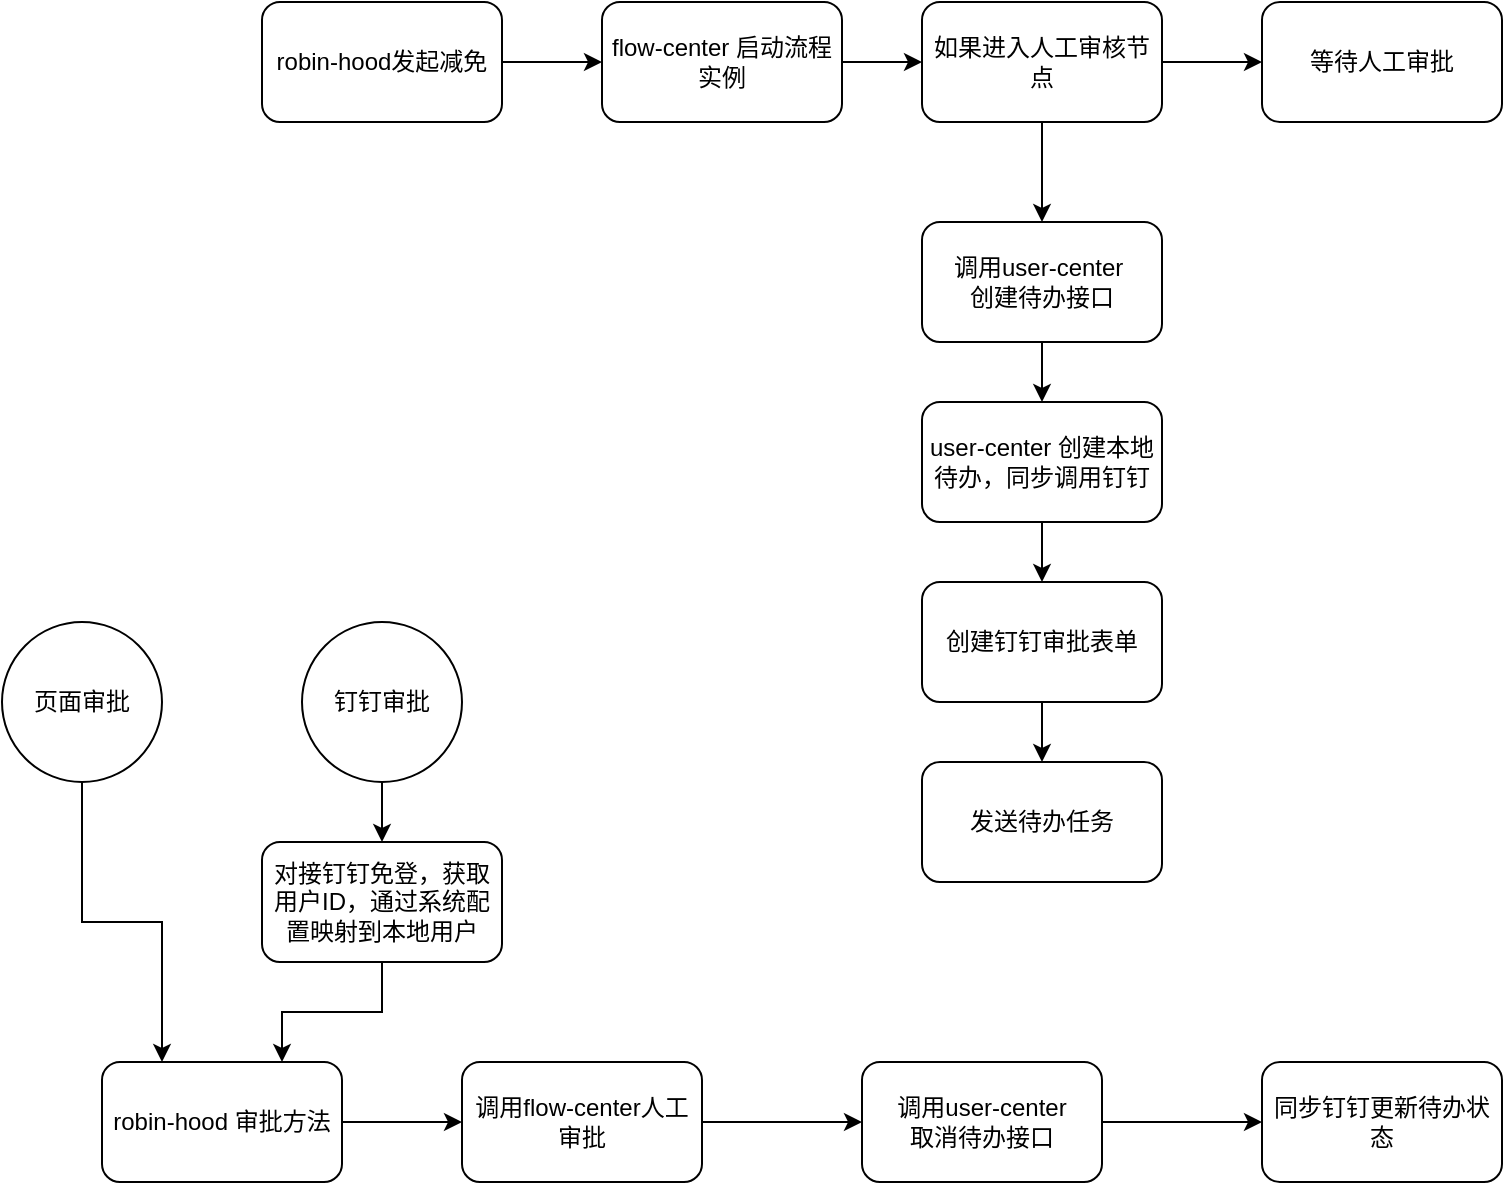 <mxfile version="17.4.3" type="github">
  <diagram id="V66LFyJMfqvD_itr0hJN" name="Page-1">
    <mxGraphModel dx="897" dy="589" grid="1" gridSize="10" guides="1" tooltips="1" connect="1" arrows="1" fold="1" page="1" pageScale="1" pageWidth="827" pageHeight="1169" math="0" shadow="0">
      <root>
        <mxCell id="0" />
        <mxCell id="1" parent="0" />
        <mxCell id="jmDJpXwEOt9g27hDiZsJ-4" value="" style="edgeStyle=orthogonalEdgeStyle;rounded=0;orthogonalLoop=1;jettySize=auto;html=1;" edge="1" parent="1" source="jmDJpXwEOt9g27hDiZsJ-2" target="jmDJpXwEOt9g27hDiZsJ-3">
          <mxGeometry relative="1" as="geometry" />
        </mxCell>
        <mxCell id="jmDJpXwEOt9g27hDiZsJ-2" value="&lt;span&gt;robin-hood发起减免&lt;/span&gt;" style="rounded=1;whiteSpace=wrap;html=1;" vertex="1" parent="1">
          <mxGeometry x="180" y="60" width="120" height="60" as="geometry" />
        </mxCell>
        <mxCell id="jmDJpXwEOt9g27hDiZsJ-6" value="" style="edgeStyle=orthogonalEdgeStyle;rounded=0;orthogonalLoop=1;jettySize=auto;html=1;" edge="1" parent="1" source="jmDJpXwEOt9g27hDiZsJ-3" target="jmDJpXwEOt9g27hDiZsJ-5">
          <mxGeometry relative="1" as="geometry" />
        </mxCell>
        <mxCell id="jmDJpXwEOt9g27hDiZsJ-3" value="flow-center 启动流程实例" style="rounded=1;whiteSpace=wrap;html=1;" vertex="1" parent="1">
          <mxGeometry x="350" y="60" width="120" height="60" as="geometry" />
        </mxCell>
        <mxCell id="jmDJpXwEOt9g27hDiZsJ-8" value="" style="edgeStyle=orthogonalEdgeStyle;rounded=0;orthogonalLoop=1;jettySize=auto;html=1;" edge="1" parent="1" source="jmDJpXwEOt9g27hDiZsJ-5" target="jmDJpXwEOt9g27hDiZsJ-7">
          <mxGeometry relative="1" as="geometry" />
        </mxCell>
        <mxCell id="jmDJpXwEOt9g27hDiZsJ-16" value="" style="edgeStyle=orthogonalEdgeStyle;rounded=0;orthogonalLoop=1;jettySize=auto;html=1;fontFamily=Helvetica;fontSize=12;fontColor=default;" edge="1" parent="1" source="jmDJpXwEOt9g27hDiZsJ-5" target="jmDJpXwEOt9g27hDiZsJ-15">
          <mxGeometry relative="1" as="geometry" />
        </mxCell>
        <mxCell id="jmDJpXwEOt9g27hDiZsJ-5" value="如果进入人工审核节点" style="rounded=1;whiteSpace=wrap;html=1;" vertex="1" parent="1">
          <mxGeometry x="510" y="60" width="120" height="60" as="geometry" />
        </mxCell>
        <mxCell id="jmDJpXwEOt9g27hDiZsJ-10" value="" style="edgeStyle=orthogonalEdgeStyle;rounded=0;orthogonalLoop=1;jettySize=auto;html=1;" edge="1" parent="1" source="jmDJpXwEOt9g27hDiZsJ-7" target="jmDJpXwEOt9g27hDiZsJ-9">
          <mxGeometry relative="1" as="geometry" />
        </mxCell>
        <mxCell id="jmDJpXwEOt9g27hDiZsJ-7" value="调用user-center&amp;nbsp;&lt;br&gt;创建待办接口" style="rounded=1;whiteSpace=wrap;html=1;" vertex="1" parent="1">
          <mxGeometry x="510" y="170" width="120" height="60" as="geometry" />
        </mxCell>
        <mxCell id="jmDJpXwEOt9g27hDiZsJ-12" value="" style="edgeStyle=orthogonalEdgeStyle;rounded=0;orthogonalLoop=1;jettySize=auto;html=1;fontFamily=Helvetica;fontSize=12;fontColor=default;" edge="1" parent="1" source="jmDJpXwEOt9g27hDiZsJ-9" target="jmDJpXwEOt9g27hDiZsJ-11">
          <mxGeometry relative="1" as="geometry" />
        </mxCell>
        <mxCell id="jmDJpXwEOt9g27hDiZsJ-9" value="user-center 创建本地待办，同步调用钉钉" style="rounded=1;whiteSpace=wrap;html=1;" vertex="1" parent="1">
          <mxGeometry x="510" y="260" width="120" height="60" as="geometry" />
        </mxCell>
        <mxCell id="jmDJpXwEOt9g27hDiZsJ-14" value="" style="edgeStyle=orthogonalEdgeStyle;rounded=0;orthogonalLoop=1;jettySize=auto;html=1;fontFamily=Helvetica;fontSize=12;fontColor=default;" edge="1" parent="1" source="jmDJpXwEOt9g27hDiZsJ-11" target="jmDJpXwEOt9g27hDiZsJ-13">
          <mxGeometry relative="1" as="geometry" />
        </mxCell>
        <mxCell id="jmDJpXwEOt9g27hDiZsJ-11" value="创建钉钉审批表单" style="rounded=1;whiteSpace=wrap;html=1;" vertex="1" parent="1">
          <mxGeometry x="510" y="350" width="120" height="60" as="geometry" />
        </mxCell>
        <mxCell id="jmDJpXwEOt9g27hDiZsJ-13" value="发送待办任务" style="rounded=1;whiteSpace=wrap;html=1;fontFamily=Helvetica;fontSize=12;fontColor=default;strokeColor=default;fillColor=default;" vertex="1" parent="1">
          <mxGeometry x="510" y="440" width="120" height="60" as="geometry" />
        </mxCell>
        <mxCell id="jmDJpXwEOt9g27hDiZsJ-15" value="等待人工审批" style="rounded=1;whiteSpace=wrap;html=1;fontFamily=Helvetica;fontSize=12;fontColor=default;strokeColor=default;fillColor=default;" vertex="1" parent="1">
          <mxGeometry x="680" y="60" width="120" height="60" as="geometry" />
        </mxCell>
        <mxCell id="jmDJpXwEOt9g27hDiZsJ-27" value="" style="edgeStyle=orthogonalEdgeStyle;rounded=0;orthogonalLoop=1;jettySize=auto;html=1;fontFamily=Helvetica;fontSize=12;fontColor=default;" edge="1" parent="1" source="jmDJpXwEOt9g27hDiZsJ-17" target="jmDJpXwEOt9g27hDiZsJ-26">
          <mxGeometry relative="1" as="geometry" />
        </mxCell>
        <mxCell id="jmDJpXwEOt9g27hDiZsJ-17" value="robin-hood 审批方法" style="rounded=1;whiteSpace=wrap;html=1;fontFamily=Helvetica;fontSize=12;fontColor=default;strokeColor=default;fillColor=default;" vertex="1" parent="1">
          <mxGeometry x="100" y="590" width="120" height="60" as="geometry" />
        </mxCell>
        <mxCell id="jmDJpXwEOt9g27hDiZsJ-20" style="edgeStyle=orthogonalEdgeStyle;rounded=0;orthogonalLoop=1;jettySize=auto;html=1;fontFamily=Helvetica;fontSize=12;fontColor=default;entryX=0.25;entryY=0;entryDx=0;entryDy=0;" edge="1" parent="1" source="jmDJpXwEOt9g27hDiZsJ-18" target="jmDJpXwEOt9g27hDiZsJ-17">
          <mxGeometry relative="1" as="geometry" />
        </mxCell>
        <mxCell id="jmDJpXwEOt9g27hDiZsJ-18" value="页面审批" style="ellipse;whiteSpace=wrap;html=1;aspect=fixed;rounded=1;fontFamily=Helvetica;fontSize=12;fontColor=default;strokeColor=default;fillColor=default;" vertex="1" parent="1">
          <mxGeometry x="50" y="370" width="80" height="80" as="geometry" />
        </mxCell>
        <mxCell id="jmDJpXwEOt9g27hDiZsJ-24" value="" style="edgeStyle=orthogonalEdgeStyle;rounded=0;orthogonalLoop=1;jettySize=auto;html=1;fontFamily=Helvetica;fontSize=12;fontColor=default;" edge="1" parent="1" source="jmDJpXwEOt9g27hDiZsJ-19" target="jmDJpXwEOt9g27hDiZsJ-23">
          <mxGeometry relative="1" as="geometry" />
        </mxCell>
        <mxCell id="jmDJpXwEOt9g27hDiZsJ-19" value="钉钉审批" style="ellipse;whiteSpace=wrap;html=1;aspect=fixed;rounded=1;fontFamily=Helvetica;fontSize=12;fontColor=default;strokeColor=default;fillColor=default;" vertex="1" parent="1">
          <mxGeometry x="200" y="370" width="80" height="80" as="geometry" />
        </mxCell>
        <mxCell id="jmDJpXwEOt9g27hDiZsJ-25" style="edgeStyle=orthogonalEdgeStyle;rounded=0;orthogonalLoop=1;jettySize=auto;html=1;entryX=0.75;entryY=0;entryDx=0;entryDy=0;fontFamily=Helvetica;fontSize=12;fontColor=default;" edge="1" parent="1" source="jmDJpXwEOt9g27hDiZsJ-23" target="jmDJpXwEOt9g27hDiZsJ-17">
          <mxGeometry relative="1" as="geometry" />
        </mxCell>
        <mxCell id="jmDJpXwEOt9g27hDiZsJ-23" value="对接钉钉免登，获取用户ID，通过系统配置映射到本地用户" style="rounded=1;whiteSpace=wrap;html=1;fontFamily=Helvetica;fontSize=12;fontColor=default;strokeColor=default;fillColor=default;" vertex="1" parent="1">
          <mxGeometry x="180" y="480" width="120" height="60" as="geometry" />
        </mxCell>
        <mxCell id="jmDJpXwEOt9g27hDiZsJ-29" value="" style="edgeStyle=orthogonalEdgeStyle;rounded=0;orthogonalLoop=1;jettySize=auto;html=1;fontFamily=Helvetica;fontSize=12;fontColor=default;" edge="1" parent="1" source="jmDJpXwEOt9g27hDiZsJ-26" target="jmDJpXwEOt9g27hDiZsJ-28">
          <mxGeometry relative="1" as="geometry" />
        </mxCell>
        <mxCell id="jmDJpXwEOt9g27hDiZsJ-26" value="调用flow-center人工审批" style="rounded=1;whiteSpace=wrap;html=1;fontFamily=Helvetica;fontSize=12;fontColor=default;strokeColor=default;fillColor=default;" vertex="1" parent="1">
          <mxGeometry x="280" y="590" width="120" height="60" as="geometry" />
        </mxCell>
        <mxCell id="jmDJpXwEOt9g27hDiZsJ-31" value="" style="edgeStyle=orthogonalEdgeStyle;rounded=0;orthogonalLoop=1;jettySize=auto;html=1;fontFamily=Helvetica;fontSize=12;fontColor=default;" edge="1" parent="1" source="jmDJpXwEOt9g27hDiZsJ-28" target="jmDJpXwEOt9g27hDiZsJ-30">
          <mxGeometry relative="1" as="geometry" />
        </mxCell>
        <mxCell id="jmDJpXwEOt9g27hDiZsJ-28" value="调用user-center&lt;br&gt;取消待办接口" style="rounded=1;whiteSpace=wrap;html=1;fontFamily=Helvetica;fontSize=12;fontColor=default;strokeColor=default;fillColor=default;" vertex="1" parent="1">
          <mxGeometry x="480" y="590" width="120" height="60" as="geometry" />
        </mxCell>
        <mxCell id="jmDJpXwEOt9g27hDiZsJ-30" value="同步钉钉更新待办状态" style="rounded=1;whiteSpace=wrap;html=1;fontFamily=Helvetica;fontSize=12;fontColor=default;strokeColor=default;fillColor=default;" vertex="1" parent="1">
          <mxGeometry x="680" y="590" width="120" height="60" as="geometry" />
        </mxCell>
      </root>
    </mxGraphModel>
  </diagram>
</mxfile>
